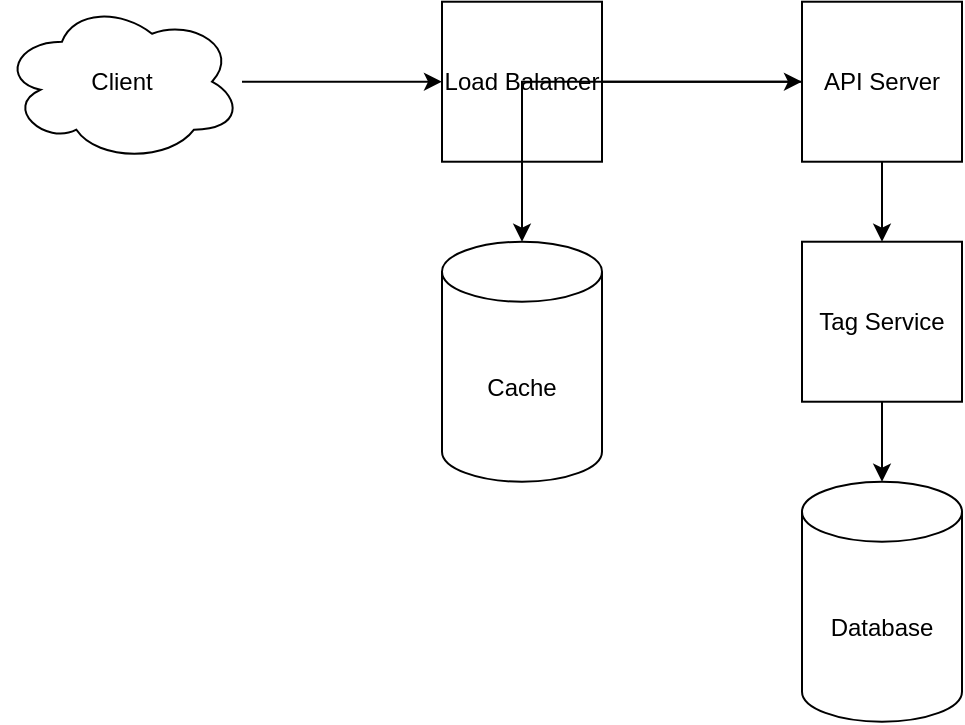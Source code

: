 <mxfile version="27.0.9" pages="1">
  <diagram id="AsHtNMLsNTLCxXA9mggR" name="TagService">
    <mxGraphModel dx="2305" dy="1134" grid="1" gridSize="10" guides="1" tooltips="1" connect="1" arrows="1" fold="1" page="1" pageScale="1" pageWidth="850" pageHeight="1100" math="0" shadow="0">
      <root>
        <mxCell id="0" />
        <mxCell id="1" parent="0" />
        <mxCell id="TuEia0F1BFCH1UdOG985-1" value="Client" style="ellipse;shape=cloud;whiteSpace=wrap;html=1;" vertex="1" parent="1">
          <mxGeometry x="120" y="289.86" width="120" height="80" as="geometry" />
        </mxCell>
        <mxCell id="TuEia0F1BFCH1UdOG985-2" value="Load Balancer" style="whiteSpace=wrap;html=1;aspect=fixed;" vertex="1" parent="1">
          <mxGeometry x="340" y="289.86" width="80" height="80" as="geometry" />
        </mxCell>
        <mxCell id="TuEia0F1BFCH1UdOG985-3" value="API Server" style="whiteSpace=wrap;html=1;aspect=fixed;" vertex="1" parent="1">
          <mxGeometry x="520" y="289.86" width="80" height="80" as="geometry" />
        </mxCell>
        <mxCell id="TuEia0F1BFCH1UdOG985-4" value="Tag Service" style="whiteSpace=wrap;html=1;aspect=fixed;" vertex="1" parent="1">
          <mxGeometry x="520" y="409.86" width="80" height="80" as="geometry" />
        </mxCell>
        <mxCell id="TuEia0F1BFCH1UdOG985-5" value="Cache" style="shape=cylinder3;whiteSpace=wrap;html=1;boundedLbl=1;backgroundOutline=1;size=15;" vertex="1" parent="1">
          <mxGeometry x="340" y="409.86" width="80" height="120" as="geometry" />
        </mxCell>
        <mxCell id="TuEia0F1BFCH1UdOG985-6" value="Database" style="shape=cylinder3;whiteSpace=wrap;html=1;boundedLbl=1;backgroundOutline=1;size=15;" vertex="1" parent="1">
          <mxGeometry x="520" y="529.86" width="80" height="120" as="geometry" />
        </mxCell>
        <mxCell id="TuEia0F1BFCH1UdOG985-7" style="edgeStyle=orthogonalEdgeStyle;rounded=0;orthogonalLoop=1;jettySize=auto;html=1;" edge="1" parent="1" source="TuEia0F1BFCH1UdOG985-1" target="TuEia0F1BFCH1UdOG985-2">
          <mxGeometry relative="1" as="geometry" />
        </mxCell>
        <mxCell id="TuEia0F1BFCH1UdOG985-8" style="edgeStyle=orthogonalEdgeStyle;rounded=0;orthogonalLoop=1;jettySize=auto;html=1;" edge="1" parent="1" source="TuEia0F1BFCH1UdOG985-2" target="TuEia0F1BFCH1UdOG985-3">
          <mxGeometry relative="1" as="geometry" />
        </mxCell>
        <mxCell id="TuEia0F1BFCH1UdOG985-9" style="edgeStyle=orthogonalEdgeStyle;rounded=0;orthogonalLoop=1;jettySize=auto;html=1;" edge="1" parent="1" source="TuEia0F1BFCH1UdOG985-3" target="TuEia0F1BFCH1UdOG985-4">
          <mxGeometry relative="1" as="geometry" />
        </mxCell>
        <mxCell id="TuEia0F1BFCH1UdOG985-10" style="edgeStyle=orthogonalEdgeStyle;rounded=0;orthogonalLoop=1;jettySize=auto;html=1;" edge="1" parent="1" source="TuEia0F1BFCH1UdOG985-3" target="TuEia0F1BFCH1UdOG985-5">
          <mxGeometry relative="1" as="geometry" />
        </mxCell>
        <mxCell id="TuEia0F1BFCH1UdOG985-11" style="edgeStyle=orthogonalEdgeStyle;rounded=0;orthogonalLoop=1;jettySize=auto;html=1;" edge="1" parent="1" source="TuEia0F1BFCH1UdOG985-4" target="TuEia0F1BFCH1UdOG985-6">
          <mxGeometry relative="1" as="geometry" />
        </mxCell>
      </root>
    </mxGraphModel>
  </diagram>
</mxfile> 